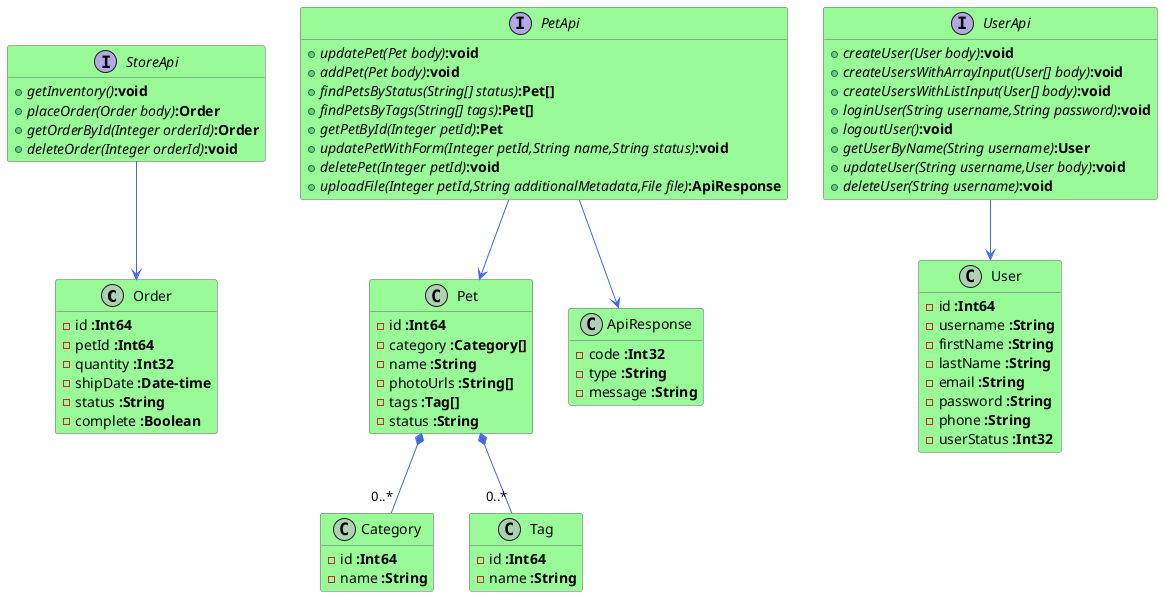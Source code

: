 @startuml
hide empty members
set namespaceSeparator none

skinparam class {
	BackgroundColor PaleGreen
	ArrowColor RoyalBlue
	BorderColor DimGray
}

class  Order {
	 - id <b>:Int64</b>
	 - petId <b>:Int64</b>
	 - quantity <b>:Int32</b>
	 - shipDate <b>:Date-time</b>
	 - status <b>:String</b>
	 - complete <b>:Boolean</b>
}

class  Category {
	 - id <b>:Int64</b>
	 - name <b>:String</b>
}

class  User {
	 - id <b>:Int64</b>
	 - username <b>:String</b>
	 - firstName <b>:String</b>
	 - lastName <b>:String</b>
	 - email <b>:String</b>
	 - password <b>:String</b>
	 - phone <b>:String</b>
	 - userStatus <b>:Int32</b>
}

class  Tag {
	 - id <b>:Int64</b>
	 - name <b>:String</b>
}

class  Pet {
	 - id <b>:Int64</b>
	 - category <b>:Category[]</b>
	 - name <b>:String</b>
	 - photoUrls <b>:String[]</b>
	 - tags <b>:Tag[]</b>
	 - status <b>:String</b>
}

class  ApiResponse {
	 - code <b>:Int32</b>
	 - type <b>:String</b>
	 - message <b>:String</b>
}


interface PetApi {
	 + <i>updatePet(Pet body)</i><b>:void</b> 
}

interface PetApi {
	 + <i>addPet(Pet body)</i><b>:void</b> 
}

interface PetApi {
	 + <i>findPetsByStatus(String[] status)</i><b>:Pet[]</b> 
}

interface PetApi {
	 + <i>findPetsByTags(String[] tags)</i><b>:Pet[]</b> 
}

interface PetApi {
	 + <i>getPetById(Integer petId)</i><b>:Pet</b> 
}

interface PetApi {
	 + <i>updatePetWithForm(Integer petId,String name,String status)</i><b>:void</b> 
}

interface PetApi {
	 + <i>deletePet(Integer petId)</i><b>:void</b> 
}

interface PetApi {
	 + <i>uploadFile(Integer petId,String additionalMetadata,File file)</i><b>:ApiResponse</b> 
}

interface StoreApi {
	 + <i>getInventory()</i><b>:void</b> 
}

interface StoreApi {
	 + <i>placeOrder(Order body)</i><b>:Order</b> 
}

interface StoreApi {
	 + <i>getOrderById(Integer orderId)</i><b>:Order</b> 
}

interface StoreApi {
	 + <i>deleteOrder(Integer orderId)</i><b>:void</b> 
}

interface UserApi {
	 + <i>createUser(User body)</i><b>:void</b> 
}

interface UserApi {
	 + <i>createUsersWithArrayInput(User[] body)</i><b>:void</b> 
}

interface UserApi {
	 + <i>createUsersWithListInput(User[] body)</i><b>:void</b> 
}

interface UserApi {
	 + <i>loginUser(String username,String password)</i><b>:void</b> 
}

interface UserApi {
	 + <i>logoutUser()</i><b>:void</b> 
}

interface UserApi {
	 + <i>getUserByName(String username)</i><b>:User</b> 
}

interface UserApi {
	 + <i>updateUser(String username,User body)</i><b>:void</b> 
}

interface UserApi {
	 + <i>deleteUser(String username)</i><b>:void</b> 
}


Pet  *-- "0..*"  Category
Pet  *-- "0..*"  Tag
PetApi -->    Pet
PetApi -->    ApiResponse
StoreApi -->    Order
UserApi -->    User


@enduml

